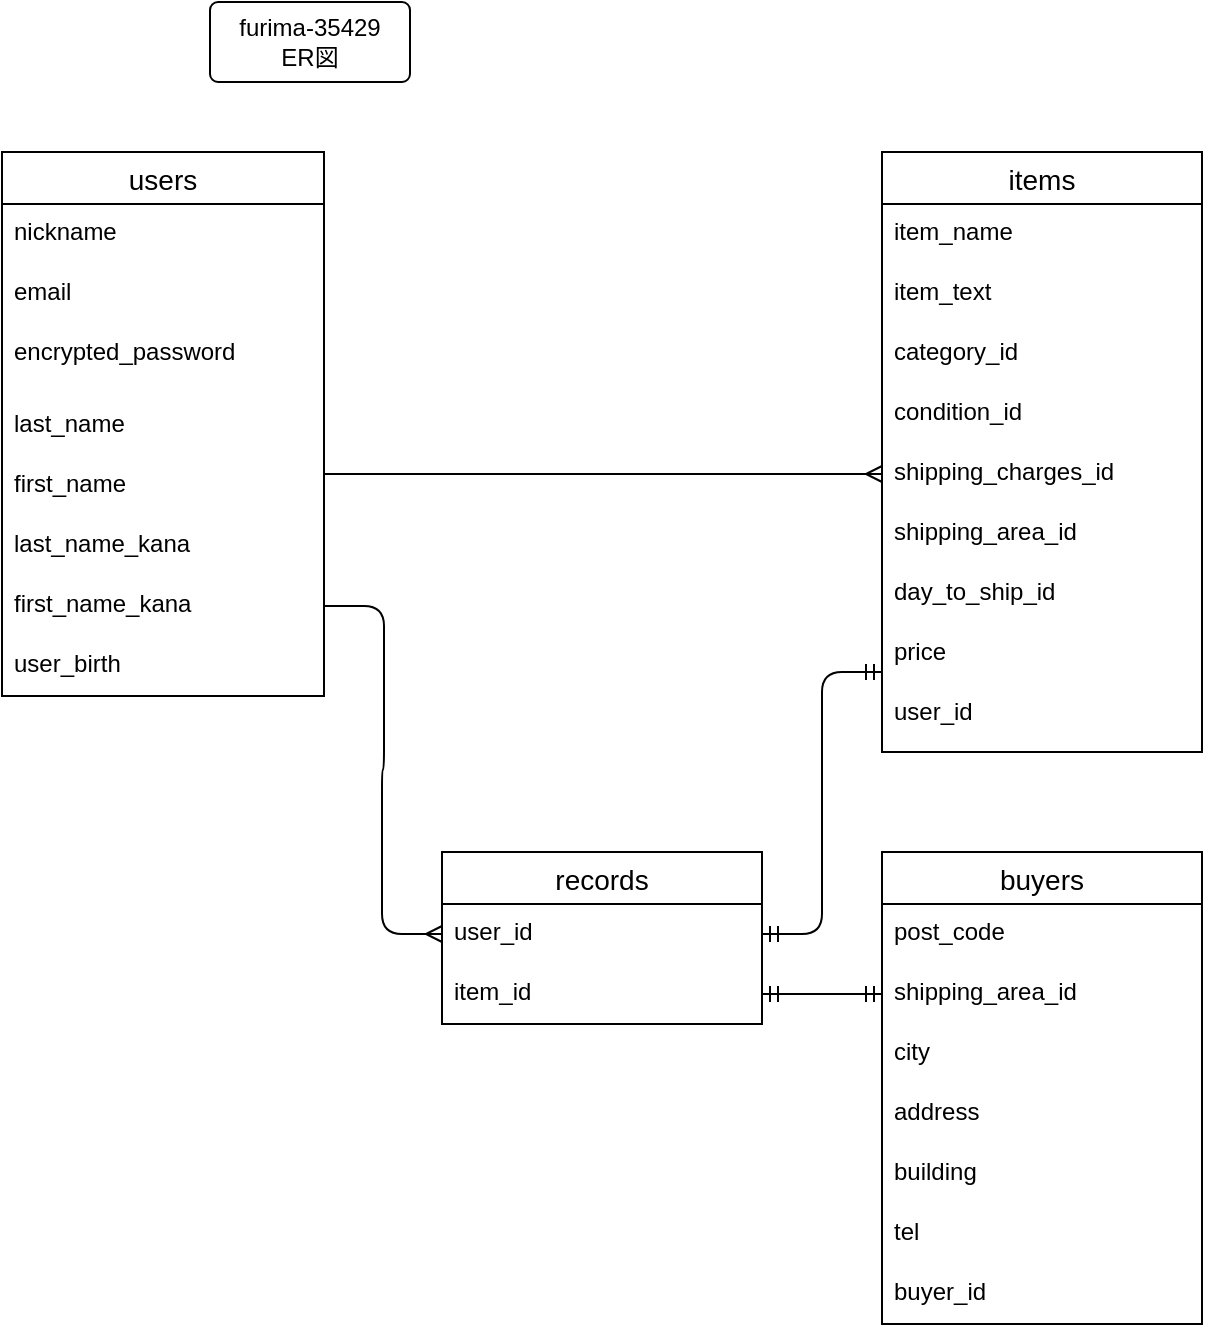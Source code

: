 <mxfile>
    <diagram id="7IfIwuz6U8mg0rB6ZYlA" name="ページ1">
        <mxGraphModel dx="798" dy="680" grid="0" gridSize="10" guides="1" tooltips="1" connect="1" arrows="1" fold="1" page="1" pageScale="1" pageWidth="827" pageHeight="1169" math="0" shadow="0">
            <root>
                <mxCell id="0"/>
                <mxCell id="1" parent="0"/>
                <mxCell id="5" value="users" style="swimlane;fontStyle=0;childLayout=stackLayout;horizontal=1;startSize=26;horizontalStack=0;resizeParent=1;resizeParentMax=0;resizeLast=0;collapsible=1;marginBottom=0;align=center;fontSize=14;" vertex="1" parent="1">
                    <mxGeometry x="60" y="250" width="161" height="272" as="geometry">
                        <mxRectangle x="270" y="440" width="70" height="26" as="alternateBounds"/>
                    </mxGeometry>
                </mxCell>
                <mxCell id="6" value="nickname" style="text;strokeColor=none;fillColor=none;spacingLeft=4;spacingRight=4;overflow=hidden;rotatable=0;points=[[0,0.5],[1,0.5]];portConstraint=eastwest;fontSize=12;" vertex="1" parent="5">
                    <mxGeometry y="26" width="161" height="30" as="geometry"/>
                </mxCell>
                <mxCell id="7" value="email" style="text;strokeColor=none;fillColor=none;spacingLeft=4;spacingRight=4;overflow=hidden;rotatable=0;points=[[0,0.5],[1,0.5]];portConstraint=eastwest;fontSize=12;" vertex="1" parent="5">
                    <mxGeometry y="56" width="161" height="30" as="geometry"/>
                </mxCell>
                <mxCell id="8" value="encrypted_password" style="text;strokeColor=none;fillColor=none;spacingLeft=4;spacingRight=4;overflow=hidden;rotatable=0;points=[[0,0.5],[1,0.5]];portConstraint=eastwest;fontSize=12;" vertex="1" parent="5">
                    <mxGeometry y="86" width="161" height="36" as="geometry"/>
                </mxCell>
                <mxCell id="10" value="last_name" style="text;strokeColor=none;fillColor=none;spacingLeft=4;spacingRight=4;overflow=hidden;rotatable=0;points=[[0,0.5],[1,0.5]];portConstraint=eastwest;fontSize=12;" vertex="1" parent="5">
                    <mxGeometry y="122" width="161" height="30" as="geometry"/>
                </mxCell>
                <mxCell id="11" value="first_name" style="text;strokeColor=none;fillColor=none;spacingLeft=4;spacingRight=4;overflow=hidden;rotatable=0;points=[[0,0.5],[1,0.5]];portConstraint=eastwest;fontSize=12;" vertex="1" parent="5">
                    <mxGeometry y="152" width="161" height="30" as="geometry"/>
                </mxCell>
                <mxCell id="12" value="last_name_kana" style="text;strokeColor=none;fillColor=none;spacingLeft=4;spacingRight=4;overflow=hidden;rotatable=0;points=[[0,0.5],[1,0.5]];portConstraint=eastwest;fontSize=12;" vertex="1" parent="5">
                    <mxGeometry y="182" width="161" height="30" as="geometry"/>
                </mxCell>
                <mxCell id="13" value="first_name_kana" style="text;strokeColor=none;fillColor=none;spacingLeft=4;spacingRight=4;overflow=hidden;rotatable=0;points=[[0,0.5],[1,0.5]];portConstraint=eastwest;fontSize=12;" vertex="1" parent="5">
                    <mxGeometry y="212" width="161" height="30" as="geometry"/>
                </mxCell>
                <mxCell id="14" value="user_birth" style="text;strokeColor=none;fillColor=none;spacingLeft=4;spacingRight=4;overflow=hidden;rotatable=0;points=[[0,0.5],[1,0.5]];portConstraint=eastwest;fontSize=12;" vertex="1" parent="5">
                    <mxGeometry y="242" width="161" height="30" as="geometry"/>
                </mxCell>
                <mxCell id="17" style="edgeStyle=orthogonalEdgeStyle;rounded=0;orthogonalLoop=1;jettySize=auto;html=1;exitX=1;exitY=0.5;exitDx=0;exitDy=0;" edge="1" parent="5" source="11" target="11">
                    <mxGeometry relative="1" as="geometry"/>
                </mxCell>
                <mxCell id="18" style="edgeStyle=orthogonalEdgeStyle;rounded=0;orthogonalLoop=1;jettySize=auto;html=1;exitX=1;exitY=0.5;exitDx=0;exitDy=0;" edge="1" parent="5">
                    <mxGeometry relative="1" as="geometry">
                        <mxPoint x="160" y="137" as="sourcePoint"/>
                        <mxPoint x="160" y="137" as="targetPoint"/>
                    </mxGeometry>
                </mxCell>
                <mxCell id="19" value="items" style="swimlane;fontStyle=0;childLayout=stackLayout;horizontal=1;startSize=26;horizontalStack=0;resizeParent=1;resizeParentMax=0;resizeLast=0;collapsible=1;marginBottom=0;align=center;fontSize=14;" vertex="1" parent="1">
                    <mxGeometry x="500" y="250" width="160" height="300" as="geometry"/>
                </mxCell>
                <mxCell id="20" value="item_name" style="text;strokeColor=none;fillColor=none;spacingLeft=4;spacingRight=4;overflow=hidden;rotatable=0;points=[[0,0.5],[1,0.5]];portConstraint=eastwest;fontSize=12;" vertex="1" parent="19">
                    <mxGeometry y="26" width="160" height="30" as="geometry"/>
                </mxCell>
                <mxCell id="21" value="item_text" style="text;strokeColor=none;fillColor=none;spacingLeft=4;spacingRight=4;overflow=hidden;rotatable=0;points=[[0,0.5],[1,0.5]];portConstraint=eastwest;fontSize=12;" vertex="1" parent="19">
                    <mxGeometry y="56" width="160" height="30" as="geometry"/>
                </mxCell>
                <mxCell id="22" value="category_id" style="text;strokeColor=none;fillColor=none;spacingLeft=4;spacingRight=4;overflow=hidden;rotatable=0;points=[[0,0.5],[1,0.5]];portConstraint=eastwest;fontSize=12;" vertex="1" parent="19">
                    <mxGeometry y="86" width="160" height="30" as="geometry"/>
                </mxCell>
                <mxCell id="23" value="condition_id" style="text;strokeColor=none;fillColor=none;spacingLeft=4;spacingRight=4;overflow=hidden;rotatable=0;points=[[0,0.5],[1,0.5]];portConstraint=eastwest;fontSize=12;" vertex="1" parent="19">
                    <mxGeometry y="116" width="160" height="30" as="geometry"/>
                </mxCell>
                <mxCell id="25" value="shipping_charges_id" style="text;strokeColor=none;fillColor=none;spacingLeft=4;spacingRight=4;overflow=hidden;rotatable=0;points=[[0,0.5],[1,0.5]];portConstraint=eastwest;fontSize=12;" vertex="1" parent="19">
                    <mxGeometry y="146" width="160" height="30" as="geometry"/>
                </mxCell>
                <mxCell id="24" value="shipping_area_id" style="text;strokeColor=none;fillColor=none;spacingLeft=4;spacingRight=4;overflow=hidden;rotatable=0;points=[[0,0.5],[1,0.5]];portConstraint=eastwest;fontSize=12;" vertex="1" parent="19">
                    <mxGeometry y="176" width="160" height="30" as="geometry"/>
                </mxCell>
                <mxCell id="26" value="day_to_ship_id" style="text;strokeColor=none;fillColor=none;spacingLeft=4;spacingRight=4;overflow=hidden;rotatable=0;points=[[0,0.5],[1,0.5]];portConstraint=eastwest;fontSize=12;" vertex="1" parent="19">
                    <mxGeometry y="206" width="160" height="30" as="geometry"/>
                </mxCell>
                <mxCell id="27" value="price" style="text;strokeColor=none;fillColor=none;spacingLeft=4;spacingRight=4;overflow=hidden;rotatable=0;points=[[0,0.5],[1,0.5]];portConstraint=eastwest;fontSize=12;" vertex="1" parent="19">
                    <mxGeometry y="236" width="160" height="30" as="geometry"/>
                </mxCell>
                <mxCell id="28" value="user_id" style="text;strokeColor=none;fillColor=none;spacingLeft=4;spacingRight=4;overflow=hidden;rotatable=0;points=[[0,0.5],[1,0.5]];portConstraint=eastwest;fontSize=12;" vertex="1" parent="19">
                    <mxGeometry y="266" width="160" height="34" as="geometry"/>
                </mxCell>
                <mxCell id="35" value="records" style="swimlane;fontStyle=0;childLayout=stackLayout;horizontal=1;startSize=26;horizontalStack=0;resizeParent=1;resizeParentMax=0;resizeLast=0;collapsible=1;marginBottom=0;align=center;fontSize=14;" vertex="1" parent="1">
                    <mxGeometry x="280" y="600" width="160" height="86" as="geometry"/>
                </mxCell>
                <mxCell id="37" value="user_id" style="text;strokeColor=none;fillColor=none;spacingLeft=4;spacingRight=4;overflow=hidden;rotatable=0;points=[[0,0.5],[1,0.5]];portConstraint=eastwest;fontSize=12;" vertex="1" parent="35">
                    <mxGeometry y="26" width="160" height="30" as="geometry"/>
                </mxCell>
                <mxCell id="38" value="item_id" style="text;strokeColor=none;fillColor=none;spacingLeft=4;spacingRight=4;overflow=hidden;rotatable=0;points=[[0,0.5],[1,0.5]];portConstraint=eastwest;fontSize=12;" vertex="1" parent="35">
                    <mxGeometry y="56" width="160" height="30" as="geometry"/>
                </mxCell>
                <mxCell id="51" value="" style="edgeStyle=entityRelationEdgeStyle;fontSize=12;html=1;endArrow=ERmandOne;startArrow=ERmandOne;exitX=1;exitY=0.5;exitDx=0;exitDy=0;" edge="1" parent="1" source="37">
                    <mxGeometry width="100" height="100" relative="1" as="geometry">
                        <mxPoint x="400" y="610" as="sourcePoint"/>
                        <mxPoint x="500" y="510" as="targetPoint"/>
                    </mxGeometry>
                </mxCell>
                <mxCell id="52" value="" style="edgeStyle=entityRelationEdgeStyle;fontSize=12;html=1;endArrow=ERmany;entryX=0;entryY=0.5;entryDx=0;entryDy=0;" edge="1" parent="1" target="25">
                    <mxGeometry width="100" height="100" relative="1" as="geometry">
                        <mxPoint x="221" y="411" as="sourcePoint"/>
                        <mxPoint x="490" y="400" as="targetPoint"/>
                    </mxGeometry>
                </mxCell>
                <mxCell id="53" value="" style="edgeStyle=entityRelationEdgeStyle;fontSize=12;html=1;endArrow=ERmany;exitX=1;exitY=0.5;exitDx=0;exitDy=0;entryX=0;entryY=0.5;entryDx=0;entryDy=0;" edge="1" parent="1" source="13" target="37">
                    <mxGeometry width="100" height="100" relative="1" as="geometry">
                        <mxPoint x="180" y="710" as="sourcePoint"/>
                        <mxPoint x="280" y="610" as="targetPoint"/>
                    </mxGeometry>
                </mxCell>
                <mxCell id="54" value="buyers" style="swimlane;fontStyle=0;childLayout=stackLayout;horizontal=1;startSize=26;horizontalStack=0;resizeParent=1;resizeParentMax=0;resizeLast=0;collapsible=1;marginBottom=0;align=center;fontSize=14;rounded=0;sketch=0;" vertex="1" parent="1">
                    <mxGeometry x="500" y="600" width="160" height="236" as="geometry"/>
                </mxCell>
                <mxCell id="55" value="post_code" style="text;strokeColor=none;fillColor=none;spacingLeft=4;spacingRight=4;overflow=hidden;rotatable=0;points=[[0,0.5],[1,0.5]];portConstraint=eastwest;fontSize=12;" vertex="1" parent="54">
                    <mxGeometry y="26" width="160" height="30" as="geometry"/>
                </mxCell>
                <mxCell id="56" value="shipping_area_id " style="text;strokeColor=none;fillColor=none;spacingLeft=4;spacingRight=4;overflow=hidden;rotatable=0;points=[[0,0.5],[1,0.5]];portConstraint=eastwest;fontSize=12;" vertex="1" parent="54">
                    <mxGeometry y="56" width="160" height="30" as="geometry"/>
                </mxCell>
                <mxCell id="57" value="city" style="text;strokeColor=none;fillColor=none;spacingLeft=4;spacingRight=4;overflow=hidden;rotatable=0;points=[[0,0.5],[1,0.5]];portConstraint=eastwest;fontSize=12;" vertex="1" parent="54">
                    <mxGeometry y="86" width="160" height="30" as="geometry"/>
                </mxCell>
                <mxCell id="58" value="address" style="text;strokeColor=none;fillColor=none;spacingLeft=4;spacingRight=4;overflow=hidden;rotatable=0;points=[[0,0.5],[1,0.5]];portConstraint=eastwest;fontSize=12;" vertex="1" parent="54">
                    <mxGeometry y="116" width="160" height="30" as="geometry"/>
                </mxCell>
                <mxCell id="65" value="building " style="text;strokeColor=none;fillColor=none;spacingLeft=4;spacingRight=4;overflow=hidden;rotatable=0;points=[[0,0.5],[1,0.5]];portConstraint=eastwest;fontSize=12;" vertex="1" parent="54">
                    <mxGeometry y="146" width="160" height="30" as="geometry"/>
                </mxCell>
                <mxCell id="59" value="tel" style="text;strokeColor=none;fillColor=none;spacingLeft=4;spacingRight=4;overflow=hidden;rotatable=0;points=[[0,0.5],[1,0.5]];portConstraint=eastwest;fontSize=12;" vertex="1" parent="54">
                    <mxGeometry y="176" width="160" height="30" as="geometry"/>
                </mxCell>
                <mxCell id="61" value="buyer_id" style="text;strokeColor=none;fillColor=none;spacingLeft=4;spacingRight=4;overflow=hidden;rotatable=0;points=[[0,0.5],[1,0.5]];portConstraint=eastwest;fontSize=12;" vertex="1" parent="54">
                    <mxGeometry y="206" width="160" height="30" as="geometry"/>
                </mxCell>
                <mxCell id="60" value="" style="edgeStyle=entityRelationEdgeStyle;fontSize=12;html=1;endArrow=ERmandOne;startArrow=ERmandOne;entryX=0;entryY=0.5;entryDx=0;entryDy=0;exitX=1;exitY=0.5;exitDx=0;exitDy=0;" edge="1" parent="1" source="38" target="56">
                    <mxGeometry width="100" height="100" relative="1" as="geometry">
                        <mxPoint x="300" y="580" as="sourcePoint"/>
                        <mxPoint x="400" y="480" as="targetPoint"/>
                    </mxGeometry>
                </mxCell>
                <mxCell id="63" value="furima-35429&lt;br&gt;ER図" style="rounded=1;arcSize=10;whiteSpace=wrap;html=1;align=center;sketch=0;" vertex="1" parent="1">
                    <mxGeometry x="164" y="175" width="100" height="40" as="geometry"/>
                </mxCell>
            </root>
        </mxGraphModel>
    </diagram>
</mxfile>